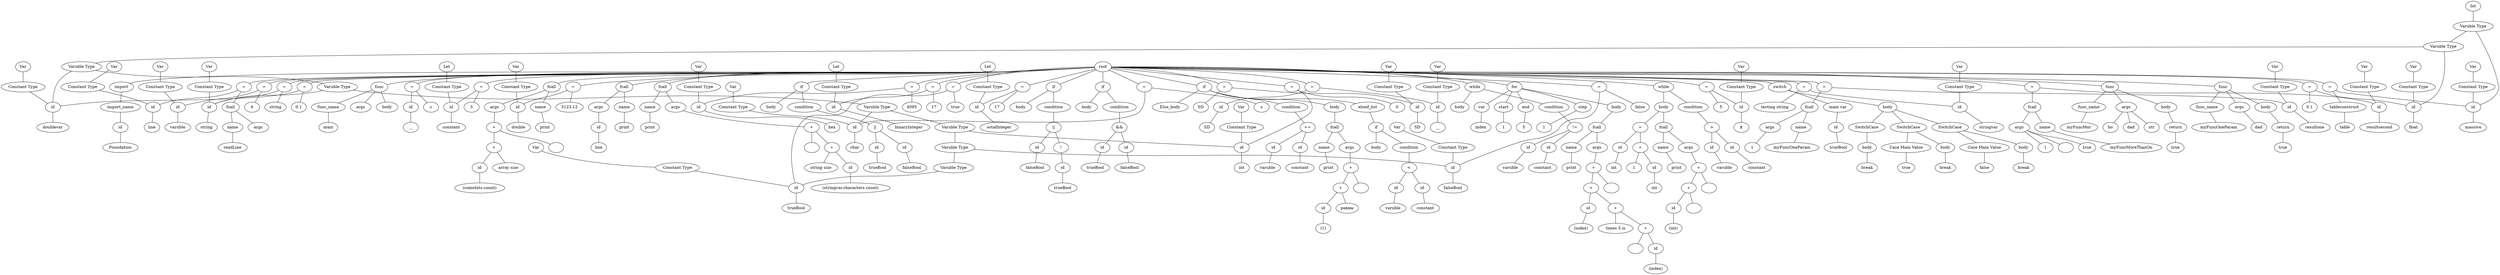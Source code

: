 graph graphname {
root;
func0[label = "func"];
root--func0;
func0name[label = "func_name"];
expr0[label = "myFuncMor"];
func0name--expr0;
func0--func0name;
func0args[label = " args "];
func0 -- func0args;
expr1[label = "dad"];
func0args--expr1;
expr2[label = "str"];
func0args--expr2;
expr3[label = "bo"];
func0args--expr3;
func0body[label = " body "];
func0 -- func0body;
return0[label = "return"];
func0body--return0;
expr4[label = "true"];
return0--expr4;
func1[label = "func"];
root--func1;
func1name[label = "func_name"];
expr5[label = "myFuncOneParam"];
func1name--expr5;
func1--func1name;
func1args[label = " args "];
func1 -- func1args;
expr6[label = "dad"];
func1args--expr6;
func1body[label = " body "];
func1 -- func1body;
return1[label = "return"];
func1body--return1;
expr7[label = "true"];
return1--expr7;
func2[label = "func"];
root--func2;
func2name[label = "func_name"];
expr8[label = "main"];
func2name--expr8;
func2--func2name;
func2args[label = " args "];
func2 -- func2args;
func2body[label = " body "];
func2 -- func2body;
import0[label = "import"];
root--import0;
import0name[label = "import_name"];
expr9[label = "id"];
import0name--expr9;
expr10[label = "Foundation"];
expr9--expr10;
import0--import0name;
assign2[label = "="];
root--assign2;
expr11[label = "id"];
assign2--expr11;
consttype0[label = "Constant Type"];
consttype0--expr11;
consttype1[label = "Var"];
consttype1--consttype0;
expr12[label = "line"];
expr11--expr12;
expr13[label = "fcall"];
assign2--expr13;
expr13name[label = "name"];
expr14[label = "readLine"];
expr13name--expr14;
expr13--expr13name;
expr13args[label = " args "];
expr13 -- expr13args;
expr15[label = "fcall"];
root--expr15;
expr15name[label = "name"];
expr16[label = "print"];
expr15name--expr16;
expr15--expr15name;
expr15args[label = " args "];
expr15 -- expr15args;
expr17[label = "id"];
expr15args--expr17;
expr18[label = "line"];
expr17--expr18;
assign3[label = "="];
root--assign3;
expr19[label = "id"];
assign3--expr19;
consttype2[label = "Constant Type"];
consttype2--expr19;
consttype3[label = "Var"];
consttype3--consttype2;
expr20[label = "varuble"];
expr19--expr20;
expr21[label = "4"];
assign3--expr21;
assign4[label = "="];
root--assign4;
expr22[label = "id"];
assign4--expr22;
consttype4[label = "Constant Type"];
consttype4--expr22;
consttype5[label = "Let"];
consttype5--consttype4;
expr23[label = "constant"];
expr22--expr23;
expr24[label = "3"];
assign4--expr24;
assign5[label = "="];
root--assign5;
expr25[label = "id"];
assign5--expr25;
consttype6[label = "Constant Type"];
consttype6--expr25;
consttype7[label = "Var"];
consttype7--consttype6;
expr26[label = "double"];
expr25--expr26;
expr27[label = "3123.12"];
assign5--expr27;
assign6[label = "="];
root--assign6;
expr28[label = "id"];
assign6--expr28;
consttype8[label = "Constant Type"];
consttype8--expr28;
consttype9[label = "Var"];
consttype9--consttype8;
expr29[label = "hex"];
expr28--expr29;
expr30[label = "4095"];
assign6--expr30;
assign7[label = "="];
root--assign7;
expr31[label = "id"];
assign7--expr31;
consttype10[label = "Constant Type"];
consttype10--expr31;
consttype11[label = "Let"];
consttype11--consttype10;
expr32[label = "binaryInteger"];
expr31--expr32;
expr33[label = "17"];
assign7--expr33;
assign8[label = "="];
root--assign8;
expr34[label = "id"];
assign8--expr34;
consttype12[label = "Constant Type"];
consttype12--expr34;
consttype13[label = "Let"];
consttype13--consttype12;
expr35[label = "octalInteger"];
expr34--expr35;
expr36[label = "17"];
assign8--expr36;
assign9[label = "="];
root--assign9;
expr37[label = "id"];
assign9--expr37;
type0[label = "Varuble Type"];
type0--expr37;
type1[label = "Bool"];
type1--type0;
consttype14[label = "Constant Type"];
consttype14--expr37;
consttype15[label = "Var"];
consttype15--consttype14;
expr38[label = "trueBool"];
expr37--expr38;
expr39[label = "true"];
assign9--expr39;
assign10[label = "="];
root--assign10;
expr40[label = "id"];
assign10--expr40;
type1[label = "Varuble Type"];
type1--expr40;
type2[label = "Bool"];
type2--type1;
consttype16[label = "Constant Type"];
consttype16--expr40;
consttype17[label = "Var"];
consttype17--consttype16;
expr41[label = "falseBool"];
expr40--expr41;
expr42[label = "false"];
assign10--expr42;
assign11[label = "="];
root--assign11;
expr43[label = "id"];
assign11--expr43;
type2[label = "Varuble Type"];
type2--expr43;
type3[label = "Int"];
type3--type2;
consttype18[label = "Constant Type"];
consttype18--expr43;
consttype19[label = "Var"];
consttype19--consttype18;
expr44[label = "int"];
expr43--expr44;
expr45[label = "0"];
assign11--expr45;
assign12[label = "="];
root--assign12;
expr46[label = "id"];
assign12--expr46;
type3[label = "Varuble Type"];
type3--expr46;
type4[label = "Character"];
type4--type3;
consttype20[label = "Constant Type"];
consttype20--expr46;
consttype21[label = "Var"];
consttype21--consttype20;
expr47[label = "char"];
expr46--expr47;
expr48[label = "s"];
assign12--expr48;
assign13[label = "="];
root--assign13;
expr49[label = "id"];
assign13--expr49;
type4[label = "Varuble Type"];
type4--expr49;
type5[label = "String"];
type5--type4;
consttype22[label = "Constant Type"];
consttype22--expr49;
consttype23[label = "Var"];
consttype23--consttype22;
expr50[label = "string"];
expr49--expr50;
expr51[label = "string"];
assign13--expr51;
assign14[label = "="];
root--assign14;
expr52[label = "id"];
assign14--expr52;
type5[label = "Varuble Type"];
type5--expr52;
type6[label = "Double"];
type6--type5;
consttype24[label = "Constant Type"];
consttype24--expr52;
consttype25[label = "Var"];
consttype25--consttype24;
expr53[label = "doublevar"];
expr52--expr53;
expr54[label = "0.1"];
assign14--expr54;
assign15[label = "="];
root--assign15;
expr55[label = "id"];
assign15--expr55;
type6[label = "Varuble Type"];
type6--expr55;
type7[label = "Float"];
type7--type6;
consttype26[label = "Constant Type"];
consttype26--expr55;
consttype27[label = "Var"];
consttype27--consttype26;
expr56[label = "float"];
expr55--expr56;
expr57[label = "0.1"];
assign15--expr57;
assign16[label = "="];
root--assign16;
expr58[label = "id"];
assign16--expr58;
consttype28[label = "Constant Type"];
consttype28--expr58;
consttype29[label = "Var"];
consttype29--consttype28;
expr59[label = "SD"];
expr58--expr59;
expr60[label = "SD"];
assign16--expr60;
assign17[label = "="];
root--assign17;
expr61[label = "id"];
assign17--expr61;
consttype30[label = "Constant Type"];
consttype30--expr61;
consttype31[label = "Var"];
consttype31--consttype30;
expr62[label = "__"];
expr61--expr62;
expr63[label = "id"];
assign17--expr63;
expr64[label = "SD"];
expr63--expr64;
assign18[label = "="];
root--assign18;
expr65[label = "id"];
assign18--expr65;
expr66[label = "__"];
expr65--expr66;
expr67[label = "s"];
assign18--expr67;
assign19[label = "="];
root--assign19;
expr68[label = "id"];
assign19--expr68;
consttype32[label = "Constant Type"];
consttype32--expr68;
consttype33[label = "Var"];
consttype33--consttype32;
expr69[label = "$"];
expr68--expr69;
expr70[label = "5"];
assign19--expr70;
assign20[label = "="];
root--assign20;
expr71[label = "id"];
assign20--expr71;
type7[label = "Varuble Type"];
type7--expr71;
type8[label = "Int"];
type8--type7;
consttype34[label = "Constant Type"];
consttype34--expr71;
consttype35[label = "Var"];
consttype35--consttype34;
expr72[label = "massive"];
expr71--expr72;
expr73[label = "tableconstruct"];
assign20--expr73;
table0[label = "table"];
expr73--table0;
expr74[label = "fcall"];
root--expr74;
expr74name[label = "name"];
expr75[label = "print"];
expr74name--expr75;
expr74--expr74name;
expr74args[label = " args "];
expr74 -- expr74args;
expr76[label = "+"];
expr74args--expr76;
expr77[label = "+"];
expr76--expr77;
expr78[label = "array size"];
expr77--expr78;
expr79[label = "id"];
expr77--expr79;
expr80[label = "\(someInts.count)"];
expr79--expr80;
expr81[label = ""];
expr76--expr81;
assign21[label = "="];
root--assign21;
expr82[label = "id"];
assign21--expr82;
consttype36[label = "Constant Type"];
consttype36--expr82;
consttype37[label = "Var"];
consttype37--consttype36;
expr83[label = "stringvar"];
expr82--expr83;
expr84[label = "testing string"];
assign21--expr84;
expr85[label = "fcall"];
root--expr85;
expr85name[label = "name"];
expr86[label = "print"];
expr85name--expr86;
expr85--expr85name;
expr85args[label = " args "];
expr85 -- expr85args;
expr87[label = "+"];
expr85args--expr87;
expr88[label = "+"];
expr87--expr88;
expr89[label = "string size"];
expr88--expr89;
expr90[label = "id"];
expr88--expr90;
expr91[label = "\(stringvar.characters.count)"];
expr90--expr91;
expr92[label = ""];
expr87--expr92;
if0[label = "if"];
root--if0;if0condition[label = " condition "];
if0 -- if0condition;
expr93[label = "||"];
if0condition--expr93;
expr94[label = "!"];
expr93--expr94;
expr95[label = "id"];
expr94--expr95;
expr96[label = "trueBool"];
expr95--expr96;
expr97[label = "id"];
expr93--expr97;
expr98[label = "falseBool"];
expr97--expr98;
if0body[label = " body "];
if0 -- if0body;
if1[label = "if"];
root--if1;if1condition[label = " condition "];
if1 -- if1condition;
expr99[label = "||"];
if1condition--expr99;
expr100[label = "id"];
expr99--expr100;
expr101[label = "trueBool"];
expr100--expr101;
expr102[label = "id"];
expr99--expr102;
expr103[label = "falseBool"];
expr102--expr103;
if1body[label = " body "];
if1 -- if1body;
if2[label = "if"];
root--if2;if2condition[label = " condition "];
if2 -- if2condition;
expr104[label = "&&"];
if2condition--expr104;
expr105[label = "id"];
expr104--expr105;
expr106[label = "trueBool"];
expr105--expr106;
expr107[label = "id"];
expr104--expr107;
expr108[label = "falseBool"];
expr107--expr108;
if2body[label = " body "];
if2 -- if2body;
if3[label = "if"];
root--if3;if3condition[label = " condition "];
if3 -- if3condition;
expr109[label = "=="];
if3condition--expr109;
expr110[label = "id"];
expr109--expr110;
expr111[label = "varuble"];
expr110--expr111;
expr112[label = "id"];
expr109--expr112;
expr113[label = "constant"];
expr112--expr113;
if3body[label = " body "];
if3 -- if3body;
expr114[label = "fcall"];
if3body--expr114;
expr114name[label = "name"];
expr115[label = "print"];
expr114name--expr115;
expr114--expr114name;
expr114args[label = " args "];
expr114 -- expr114args;
expr116[label = "+"];
expr114args--expr116;
expr117[label = "+"];
expr116--expr117;
expr118[label = "равны"];
expr117--expr118;
expr119[label = "id"];
expr117--expr119;
expr120[label = "\(1)"];
expr119--expr120;
expr121[label = ""];
expr116--expr121;
if3elseif[label = " elseif_list "];
if3 -- if3elseif;
if4[label = "if"];
if3elseif--if4;if4condition[label = " condition "];
if4 -- if4condition;
expr122[label = "<"];
if4condition--expr122;
expr123[label = "id"];
expr122--expr123;
expr124[label = "varuble"];
expr123--expr124;
expr125[label = "id"];
expr122--expr125;
expr126[label = "constant"];
expr125--expr126;
if4body[label = " body "];
if4 -- if4body;
if3elsebody[label = " Else_body "];
if3 -- if3elsebody;
while0[label = "while"];
root--while0;
while0condition[label = "condition"];
while0--while0condition;expr127[label = "!="];
while0condition--expr127;
expr128[label = "id"];
expr127--expr128;
expr129[label = "varuble"];
expr128--expr129;
expr130[label = "id"];
expr127--expr130;
expr131[label = "constant"];
expr130--expr131;
while0body[label = "body"];
while0--while0body;while1[label = "while"];
root--while1;
while1condition[label = "condition"];
while1--while1condition;expr132[label = ">"];
while1condition--expr132;
expr133[label = "id"];
expr132--expr133;
expr134[label = "varuble"];
expr133--expr134;
expr135[label = "id"];
expr132--expr135;
expr136[label = "constant"];
expr135--expr136;
while1body[label = "body"];
while1--while1body;expr137[label = "fcall"];
while1body--expr137;
expr137name[label = "name"];
expr138[label = "print"];
expr137name--expr138;
expr137--expr137name;
expr137args[label = " args "];
expr137 -- expr137args;
expr139[label = "+"];
expr137args--expr139;
expr140[label = "+"];
expr139--expr140;
expr141[label = ""];
expr140--expr141;
expr142[label = "id"];
expr140--expr142;
expr143[label = "\(int)"];
expr142--expr143;
expr144[label = ""];
expr139--expr144;
assign22[label = "="];
while1body--assign22;
expr145[label = "id"];
assign22--expr145;
expr146[label = "int"];
expr145--expr146;
expr147[label = "+"];
assign22--expr147;
expr148[label = "id"];
expr147--expr148;
expr149[label = "int"];
expr148--expr149;
expr150[label = "1"];
expr147--expr150;
for0[label = "for"];
root--for0;
for0body[label = "body"];
for0--for0body;expr151[label = "fcall"];
for0body--expr151;
expr151name[label = "name"];
expr152[label = "print"];
expr151name--expr152;
expr151--expr151name;
expr151args[label = " args "];
expr151 -- expr151args;
expr153[label = "+"];
expr151args--expr153;
expr154[label = "+"];
expr153--expr154;
expr155[label = "+"];
expr154--expr155;
expr156[label = "+"];
expr155--expr156;
expr157[label = ""];
expr156--expr157;
expr158[label = "id"];
expr156--expr158;
expr159[label = "\(index)"];
expr158--expr159;
expr160[label = " times 5 is "];
expr155--expr160;
expr161[label = "id"];
expr154--expr161;
expr162[label = "\(index)"];
expr161--expr162;
expr163[label = ""];
expr153--expr163;
for0varname[label = "var"];
for0--for0varname;expr164[label = "index"];
for0varname--expr164;
for0start[label = "start"];
for0--for0start;expr165[label = "1"];
for0start--expr165;
for0end[label = "end"];
for0--for0end;expr166[label = "5"];
for0end--expr166;
for0step[label = "step"];
for0--for0step;expr167[label = "1"];
for0step--expr167;
assign23[label = "="];
root--assign23;
expr168[label = "id"];
assign23--expr168;
consttype38[label = "Constant Type"];
consttype38--expr168;
consttype39[label = "Var"];
consttype39--consttype38;
expr169[label = "resultone"];
expr168--expr169;
expr170[label = "fcall"];
assign23--expr170;
expr170name[label = "name"];
expr171[label = "myFuncOneParam"];
expr170name--expr171;
expr170--expr170name;
expr170args[label = " args "];
expr170 -- expr170args;
expr172[label = "1"];
expr170args--expr172;
assign24[label = "="];
root--assign24;
expr173[label = "id"];
assign24--expr173;
consttype40[label = "Constant Type"];
consttype40--expr173;
consttype41[label = "Var"];
consttype41--consttype40;
expr174[label = "resultsecond"];
expr173--expr174;
expr175[label = "fcall"];
assign24--expr175;
expr175name[label = "name"];
expr176[label = "myFuncMoreThanOn"];
expr175name--expr176;
expr175--expr175name;
expr175args[label = " args "];
expr175 -- expr175args;
expr177[label = "1"];
expr175args--expr177;
expr178[label = ""];
expr175args--expr178;
expr179[label = "true"];
expr175args--expr179;
switch0[label = "switch"];
root--switch0;
switch0body[label = "body"];
switch0--switch0body;case0[label = "SwitchCase"];
switch0body--case0;
casevalue0[label = "Case Main Value"];
case0--casevalue0;
expr180[label = "true"];
casevalue0--expr180;
casebody0[label = "body"];
case0--casebody0;
break25[label = "break"];
casebody0--break25;
case1[label = "SwitchCase"];
switch0body--case1;
casevalue1[label = "Case Main Value"];
case1--casevalue1;
expr181[label = "false"];
casevalue1--expr181;
casebody1[label = "body"];
case1--casebody1;
break26[label = "break"];
casebody1--break26;
case2[label = "SwitchCase"];
switch0body--case2;
casebody2[label = "body"];
case2--casebody2;
break27[label = "break"];
casebody2--break27;
switch0varname[label = "main var"];
switch0--switch0varname;expr182[label = "id"];
switch0varname--expr182;
expr183[label = "trueBool"];
expr182--expr183;
}

